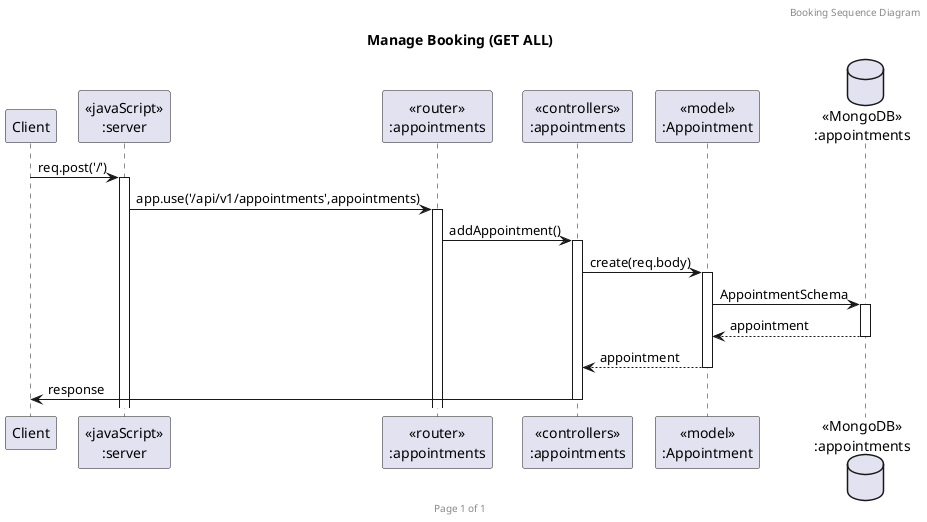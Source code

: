 @startuml Manage Booking (GET ALL)

header Booking Sequence Diagram
footer Page %page% of %lastpage%
title "Manage Booking (GET ALL)"

participant "Client" as client
participant "<<javaScript>>\n:server" as server
participant "<<router>>\n:appointments" as routerAppointments
participant "<<controllers>>\n:appointments" as controllersAppointments
participant "<<model>>\n:Appointment" as modelAppointments
database "<<MongoDB>>\n:appointments" as AppointmentsDatabase

client->server ++:req.post('/')
server->routerAppointments ++:app.use('/api/v1/appointments',appointments)
routerAppointments -> controllersAppointments ++:addAppointment()
controllersAppointments->modelAppointments ++:create(req.body)
modelAppointments ->AppointmentsDatabase ++:AppointmentSchema
AppointmentsDatabase --> modelAppointments --:appointment
controllersAppointments <-- modelAppointments --:appointment
controllersAppointments->client --:response

@enduml